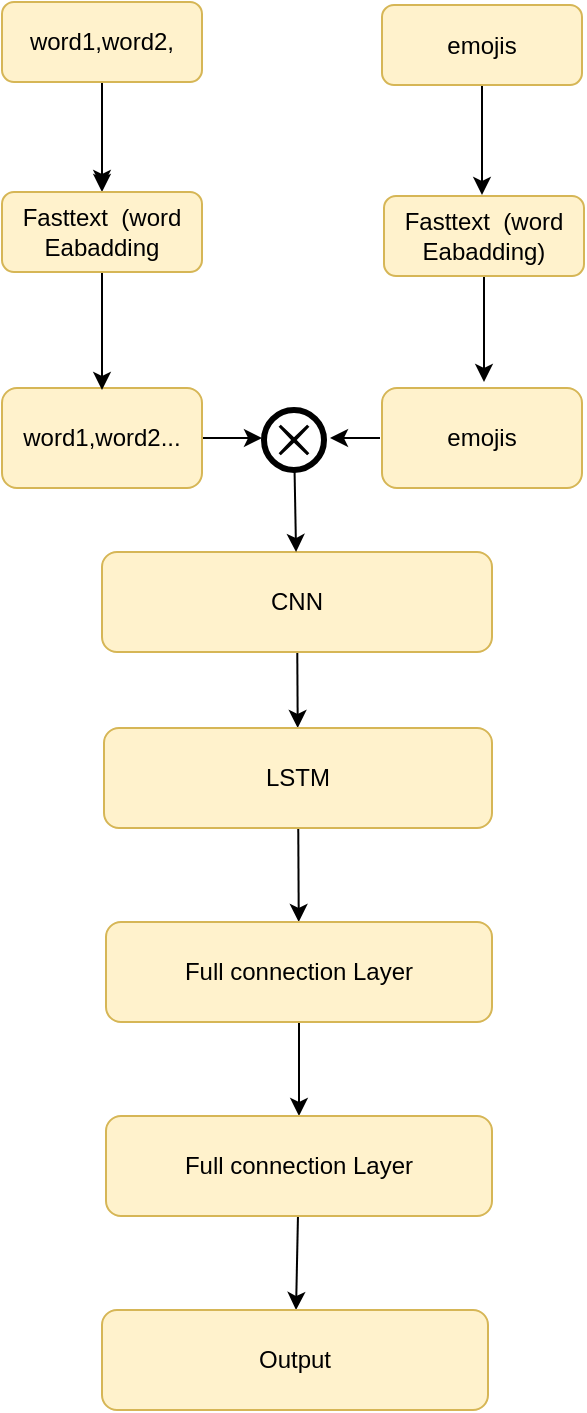 <mxfile version="10.6.9" type="github"><diagram id="c4SPWXU08tepqfFIs39Y" name="Page-1"><mxGraphModel dx="840" dy="435" grid="1" gridSize="10" guides="1" tooltips="1" connect="1" arrows="1" fold="1" page="1" pageScale="1" pageWidth="850" pageHeight="1100" math="0" shadow="0"><root><mxCell id="0"/><mxCell id="1" parent="0"/><mxCell id="gov8M-8X8kx52lQJ4b8b-57" style="edgeStyle=orthogonalEdgeStyle;rounded=0;orthogonalLoop=1;jettySize=auto;html=1;exitX=1;exitY=0.5;exitDx=0;exitDy=0;" edge="1" parent="1" source="gov8M-8X8kx52lQJ4b8b-26"><mxGeometry relative="1" as="geometry"><mxPoint x="345" y="258" as="targetPoint"/><mxPoint x="320" y="258" as="sourcePoint"/></mxGeometry></mxCell><mxCell id="gov8M-8X8kx52lQJ4b8b-26" value="word1,word2..." style="rounded=1;whiteSpace=wrap;html=1;fillColor=#fff2cc;strokeColor=#d6b656;" vertex="1" parent="1"><mxGeometry x="215" y="233" width="100" height="50" as="geometry"/></mxCell><mxCell id="gov8M-8X8kx52lQJ4b8b-62" style="edgeStyle=orthogonalEdgeStyle;rounded=0;orthogonalLoop=1;jettySize=auto;html=1;exitX=0;exitY=0.5;exitDx=0;exitDy=0;" edge="1" parent="1"><mxGeometry relative="1" as="geometry"><mxPoint x="379" y="258" as="targetPoint"/><mxPoint x="404" y="258" as="sourcePoint"/></mxGeometry></mxCell><mxCell id="gov8M-8X8kx52lQJ4b8b-27" value="emojis" style="rounded=1;whiteSpace=wrap;html=1;fillColor=#fff2cc;strokeColor=#d6b656;" vertex="1" parent="1"><mxGeometry x="405" y="233" width="100" height="50" as="geometry"/></mxCell><mxCell id="gov8M-8X8kx52lQJ4b8b-68" value="" style="edgeStyle=none;rounded=0;orthogonalLoop=1;jettySize=auto;html=1;" edge="1" parent="1" source="gov8M-8X8kx52lQJ4b8b-28" target="gov8M-8X8kx52lQJ4b8b-55"><mxGeometry relative="1" as="geometry"/></mxCell><mxCell id="gov8M-8X8kx52lQJ4b8b-28" value="CNN" style="rounded=1;whiteSpace=wrap;html=1;fillColor=#fff2cc;strokeColor=#d6b656;" vertex="1" parent="1"><mxGeometry x="265" y="315" width="195" height="50" as="geometry"/></mxCell><mxCell id="gov8M-8X8kx52lQJ4b8b-67" value="" style="edgeStyle=none;rounded=0;orthogonalLoop=1;jettySize=auto;html=1;" edge="1" parent="1" source="gov8M-8X8kx52lQJ4b8b-29" target="gov8M-8X8kx52lQJ4b8b-28"><mxGeometry relative="1" as="geometry"/></mxCell><mxCell id="gov8M-8X8kx52lQJ4b8b-29" value="" style="shape=mxgraph.bpmn.shape;html=1;verticalLabelPosition=bottom;labelBackgroundColor=#ffffff;verticalAlign=top;align=center;perimeter=ellipsePerimeter;outlineConnect=0;outline=end;symbol=cancel;" vertex="1" parent="1"><mxGeometry x="346" y="244" width="30" height="30" as="geometry"/></mxCell><mxCell id="gov8M-8X8kx52lQJ4b8b-51" style="edgeStyle=orthogonalEdgeStyle;rounded=0;orthogonalLoop=1;jettySize=auto;html=1;" edge="1" parent="1"><mxGeometry relative="1" as="geometry"><mxPoint x="265" y="133" as="targetPoint"/><mxPoint x="265" y="70" as="sourcePoint"/></mxGeometry></mxCell><mxCell id="gov8M-8X8kx52lQJ4b8b-52" value="" style="edgeStyle=orthogonalEdgeStyle;rounded=0;orthogonalLoop=1;jettySize=auto;html=1;" edge="1" parent="1" source="gov8M-8X8kx52lQJ4b8b-31" target="gov8M-8X8kx52lQJ4b8b-50"><mxGeometry relative="1" as="geometry"/></mxCell><mxCell id="gov8M-8X8kx52lQJ4b8b-31" value="word1,word2," style="rounded=1;whiteSpace=wrap;html=1;fillColor=#fff2cc;strokeColor=#d6b656;" vertex="1" parent="1"><mxGeometry x="215" y="40" width="100" height="40" as="geometry"/></mxCell><mxCell id="gov8M-8X8kx52lQJ4b8b-32" style="edgeStyle=orthogonalEdgeStyle;rounded=0;orthogonalLoop=1;jettySize=auto;html=1;exitX=0.5;exitY=1;exitDx=0;exitDy=0;" edge="1" parent="1" source="gov8M-8X8kx52lQJ4b8b-33"><mxGeometry relative="1" as="geometry"><mxPoint x="456" y="230" as="targetPoint"/></mxGeometry></mxCell><mxCell id="gov8M-8X8kx52lQJ4b8b-33" value="Fasttext&amp;nbsp; (word Eabadding)" style="rounded=1;whiteSpace=wrap;html=1;fillColor=#fff2cc;strokeColor=#d6b656;" vertex="1" parent="1"><mxGeometry x="406" y="137" width="100" height="40" as="geometry"/></mxCell><mxCell id="gov8M-8X8kx52lQJ4b8b-49" style="edgeStyle=orthogonalEdgeStyle;rounded=0;orthogonalLoop=1;jettySize=auto;html=1;exitX=0.5;exitY=1;exitDx=0;exitDy=0;" edge="1" parent="1" source="gov8M-8X8kx52lQJ4b8b-50"><mxGeometry relative="1" as="geometry"><mxPoint x="265" y="234" as="targetPoint"/></mxGeometry></mxCell><mxCell id="gov8M-8X8kx52lQJ4b8b-50" value="Fasttext&amp;nbsp; (word Eabadding" style="rounded=1;whiteSpace=wrap;html=1;fillColor=#fff2cc;strokeColor=#d6b656;" vertex="1" parent="1"><mxGeometry x="215" y="135" width="100" height="40" as="geometry"/></mxCell><mxCell id="gov8M-8X8kx52lQJ4b8b-53" value="" style="edgeStyle=orthogonalEdgeStyle;rounded=0;orthogonalLoop=1;jettySize=auto;html=1;" edge="1" parent="1" source="gov8M-8X8kx52lQJ4b8b-54"><mxGeometry relative="1" as="geometry"><mxPoint x="455" y="136.5" as="targetPoint"/></mxGeometry></mxCell><mxCell id="gov8M-8X8kx52lQJ4b8b-54" value="emojis" style="rounded=1;whiteSpace=wrap;html=1;fillColor=#fff2cc;strokeColor=#d6b656;" vertex="1" parent="1"><mxGeometry x="405" y="41.5" width="100" height="40" as="geometry"/></mxCell><mxCell id="gov8M-8X8kx52lQJ4b8b-69" value="" style="edgeStyle=none;rounded=0;orthogonalLoop=1;jettySize=auto;html=1;" edge="1" parent="1" source="gov8M-8X8kx52lQJ4b8b-55" target="gov8M-8X8kx52lQJ4b8b-56"><mxGeometry relative="1" as="geometry"/></mxCell><mxCell id="gov8M-8X8kx52lQJ4b8b-55" value="LSTM" style="rounded=1;whiteSpace=wrap;html=1;fillColor=#fff2cc;strokeColor=#d6b656;" vertex="1" parent="1"><mxGeometry x="266" y="403" width="194" height="50" as="geometry"/></mxCell><mxCell id="gov8M-8X8kx52lQJ4b8b-71" value="" style="edgeStyle=none;rounded=0;orthogonalLoop=1;jettySize=auto;html=1;" edge="1" parent="1" source="gov8M-8X8kx52lQJ4b8b-56" target="gov8M-8X8kx52lQJ4b8b-70"><mxGeometry relative="1" as="geometry"/></mxCell><mxCell id="gov8M-8X8kx52lQJ4b8b-56" value="Full connection Layer" style="rounded=1;whiteSpace=wrap;html=1;fillColor=#fff2cc;strokeColor=#d6b656;" vertex="1" parent="1"><mxGeometry x="267" y="500" width="193" height="50" as="geometry"/></mxCell><mxCell id="gov8M-8X8kx52lQJ4b8b-73" value="" style="edgeStyle=none;rounded=0;orthogonalLoop=1;jettySize=auto;html=1;" edge="1" parent="1" source="gov8M-8X8kx52lQJ4b8b-70" target="gov8M-8X8kx52lQJ4b8b-72"><mxGeometry relative="1" as="geometry"/></mxCell><mxCell id="gov8M-8X8kx52lQJ4b8b-70" value="Full connection Layer" style="rounded=1;whiteSpace=wrap;html=1;fillColor=#fff2cc;strokeColor=#d6b656;" vertex="1" parent="1"><mxGeometry x="267" y="597" width="193" height="50" as="geometry"/></mxCell><mxCell id="gov8M-8X8kx52lQJ4b8b-72" value="Output" style="rounded=1;whiteSpace=wrap;html=1;fillColor=#fff2cc;strokeColor=#d6b656;" vertex="1" parent="1"><mxGeometry x="265" y="694" width="193" height="50" as="geometry"/></mxCell></root></mxGraphModel></diagram></mxfile>